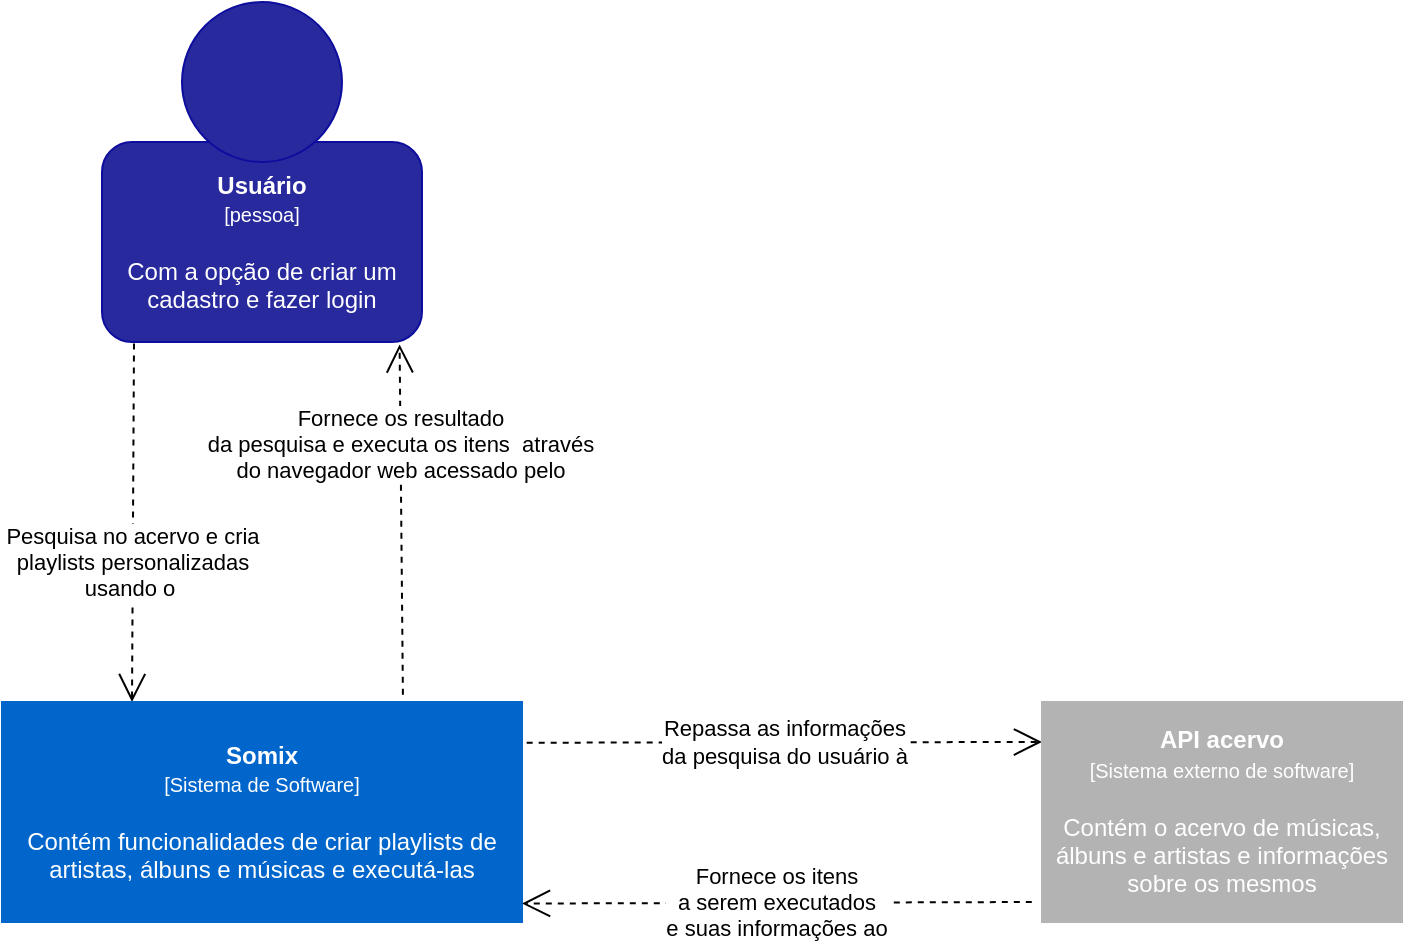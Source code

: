 <mxfile version="21.6.6" type="github">
  <diagram name="Página-1" id="eo9Gp5_RJ7f1d6oGFghQ">
    <mxGraphModel dx="1337" dy="643" grid="1" gridSize="10" guides="1" tooltips="1" connect="1" arrows="1" fold="1" page="1" pageScale="1" pageWidth="827" pageHeight="1169" math="0" shadow="0">
      <root>
        <mxCell id="0" />
        <mxCell id="1" parent="0" />
        <mxCell id="EgkvAYyKSwx4btJpQn5A-2" value="&lt;font color=&quot;#ffffff&quot;&gt;&lt;b&gt;Usuário&lt;br&gt;&lt;/b&gt;&lt;font style=&quot;font-size: 10px;&quot;&gt;[pessoa]&lt;br&gt;&lt;/font&gt;&lt;br&gt;Com a opção de criar um cadastro e fazer login&lt;/font&gt;" style="rounded=1;whiteSpace=wrap;html=1;fillColor=#29299E;strokeColor=#0D0D9E;" vertex="1" parent="1">
          <mxGeometry x="80" y="150" width="160" height="100" as="geometry" />
        </mxCell>
        <mxCell id="EgkvAYyKSwx4btJpQn5A-1" value="" style="ellipse;whiteSpace=wrap;html=1;aspect=fixed;fillColor=#29299E;strokeColor=#0D0D9E;" vertex="1" parent="1">
          <mxGeometry x="120" y="80" width="80" height="80" as="geometry" />
        </mxCell>
        <mxCell id="EgkvAYyKSwx4btJpQn5A-3" value="Pesquisa no acervo e cria&lt;br&gt;playlists personalizadas&lt;br&gt;usando o&amp;nbsp;" style="endArrow=open;endSize=12;dashed=1;html=1;rounded=0;exitX=0.1;exitY=1.008;exitDx=0;exitDy=0;entryX=0.25;entryY=0;entryDx=0;entryDy=0;exitPerimeter=0;" edge="1" parent="1" source="EgkvAYyKSwx4btJpQn5A-2" target="EgkvAYyKSwx4btJpQn5A-4">
          <mxGeometry x="0.219" width="160" relative="1" as="geometry">
            <mxPoint x="110" y="250" as="sourcePoint" />
            <mxPoint x="110" y="430" as="targetPoint" />
            <mxPoint as="offset" />
          </mxGeometry>
        </mxCell>
        <mxCell id="EgkvAYyKSwx4btJpQn5A-4" value="&lt;font color=&quot;#ffffff&quot;&gt;&lt;b&gt;Somix&lt;/b&gt;&lt;br&gt;&lt;font style=&quot;font-size: 10px;&quot;&gt;[Sistema de Software]&lt;br&gt;&lt;/font&gt;&lt;br&gt;Contém funcionalidades de criar playlists de artistas, álbuns e músicas e executá-las&lt;/font&gt;" style="rounded=0;whiteSpace=wrap;html=1;fillColor=#0066CC;strokeColor=#0066CC;" vertex="1" parent="1">
          <mxGeometry x="30" y="430" width="260" height="110" as="geometry" />
        </mxCell>
        <mxCell id="EgkvAYyKSwx4btJpQn5A-5" value="Repassa as informações&lt;br&gt;da pesquisa do usuário à" style="endArrow=open;endSize=12;dashed=1;html=1;rounded=0;exitX=1;exitY=0.5;exitDx=0;exitDy=0;entryX=-0.013;entryY=0.815;entryDx=0;entryDy=0;entryPerimeter=0;" edge="1" parent="1">
          <mxGeometry width="160" relative="1" as="geometry">
            <mxPoint x="292.34" y="450.35" as="sourcePoint" />
            <mxPoint x="550.0" y="450.0" as="targetPoint" />
          </mxGeometry>
        </mxCell>
        <mxCell id="EgkvAYyKSwx4btJpQn5A-6" value="&lt;font color=&quot;#ffffff&quot;&gt;&lt;b&gt;API acervo&lt;br&gt;&lt;/b&gt;&lt;font style=&quot;font-size: 10px;&quot;&gt;[Sistema externo de software]&lt;/font&gt;&lt;br&gt;&lt;br&gt;Contém o acervo de músicas, álbuns e artistas e informações sobre os mesmos&lt;/font&gt;" style="rounded=0;whiteSpace=wrap;html=1;fillColor=#B3B3B3;strokeColor=#B3B3B3;" vertex="1" parent="1">
          <mxGeometry x="550" y="430" width="180" height="110" as="geometry" />
        </mxCell>
        <mxCell id="EgkvAYyKSwx4btJpQn5A-7" value="Fornece os itens&lt;br&gt;a serem executados&lt;br&gt;e suas informações ao" style="endArrow=open;endSize=12;dashed=1;html=1;rounded=0;exitX=-0.011;exitY=0.182;exitDx=0;exitDy=0;entryX=1.012;entryY=0.189;entryDx=0;entryDy=0;entryPerimeter=0;exitPerimeter=0;" edge="1" parent="1">
          <mxGeometry width="160" relative="1" as="geometry">
            <mxPoint x="544.9" y="530" as="sourcePoint" />
            <mxPoint x="290.0" y="530.77" as="targetPoint" />
          </mxGeometry>
        </mxCell>
        <mxCell id="EgkvAYyKSwx4btJpQn5A-9" value="Fornece os resultado&lt;br&gt;da pesquisa e executa os itens&amp;nbsp; através&lt;br&gt;do navegador web acessado pelo" style="endArrow=open;endSize=12;dashed=1;html=1;rounded=0;entryX=0.93;entryY=1.012;entryDx=0;entryDy=0;entryPerimeter=0;exitX=0.771;exitY=-0.033;exitDx=0;exitDy=0;exitPerimeter=0;" edge="1" parent="1" source="EgkvAYyKSwx4btJpQn5A-4" target="EgkvAYyKSwx4btJpQn5A-2">
          <mxGeometry x="0.429" width="160" relative="1" as="geometry">
            <mxPoint x="230" y="420" as="sourcePoint" />
            <mxPoint x="105" y="440" as="targetPoint" />
            <mxPoint as="offset" />
          </mxGeometry>
        </mxCell>
      </root>
    </mxGraphModel>
  </diagram>
</mxfile>
